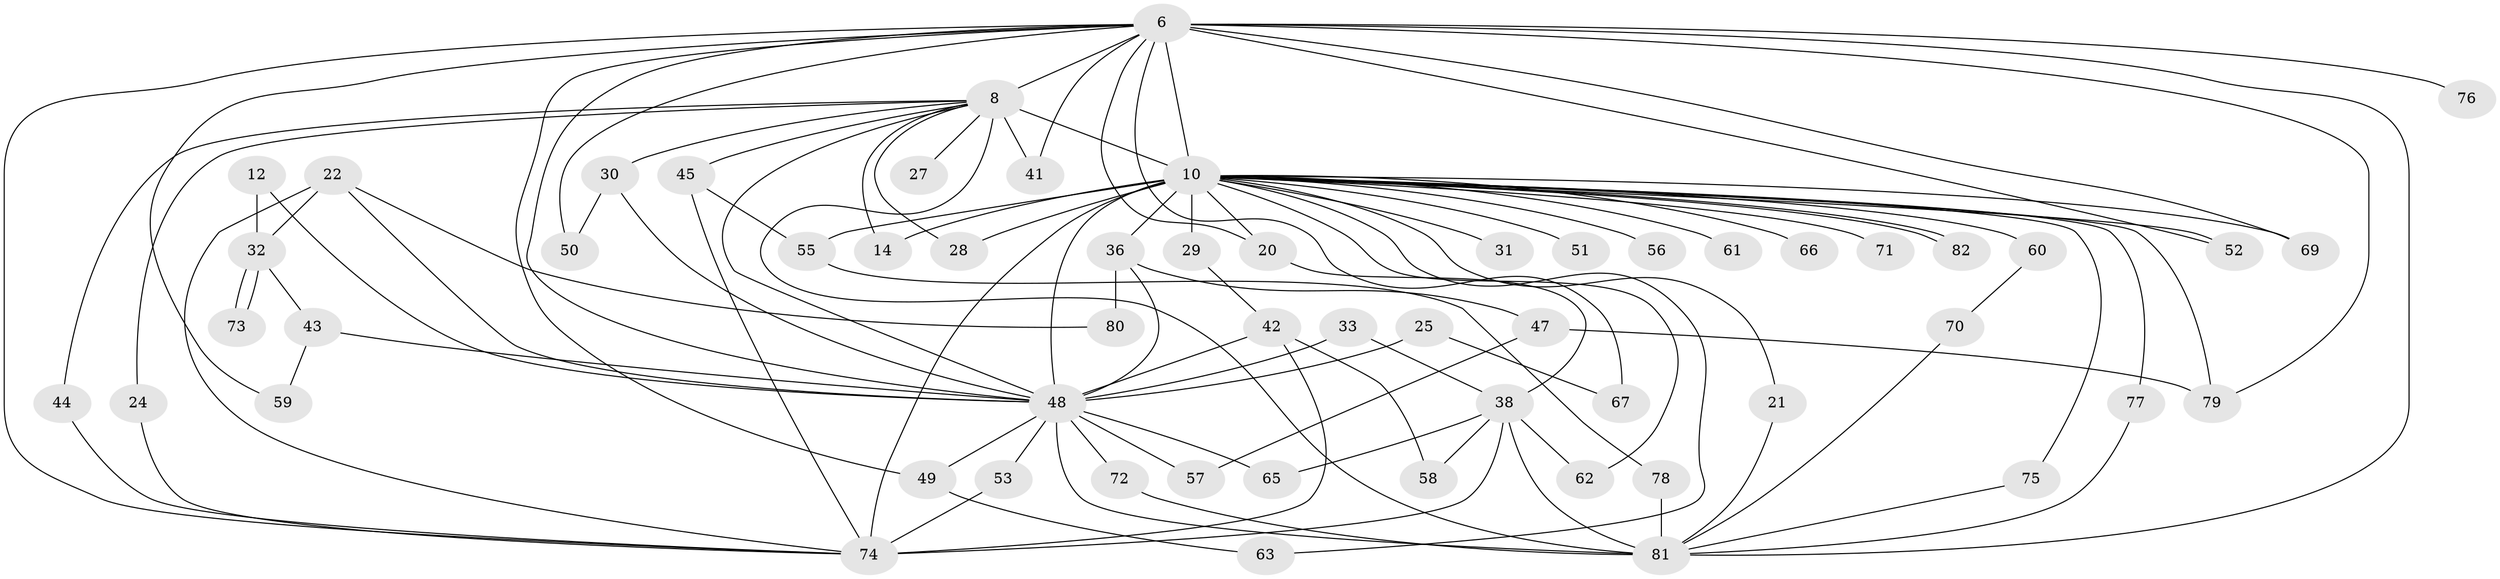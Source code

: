 // original degree distribution, {18: 0.036585365853658534, 14: 0.024390243902439025, 16: 0.024390243902439025, 19: 0.012195121951219513, 21: 0.012195121951219513, 23: 0.012195121951219513, 8: 0.012195121951219513, 3: 0.1951219512195122, 2: 0.5365853658536586, 6: 0.036585365853658534, 4: 0.036585365853658534, 5: 0.04878048780487805, 7: 0.012195121951219513}
// Generated by graph-tools (version 1.1) at 2025/48/03/04/25 21:48:55]
// undirected, 57 vertices, 103 edges
graph export_dot {
graph [start="1"]
  node [color=gray90,style=filled];
  6 [super="+5"];
  8 [super="+3"];
  10 [super="+9+4"];
  12;
  14;
  20;
  21;
  22;
  24;
  25;
  27;
  28;
  29 [super="+17"];
  30;
  31;
  32;
  33;
  36 [super="+34"];
  38 [super="+23"];
  41;
  42 [super="+18"];
  43;
  44;
  45;
  47;
  48 [super="+7"];
  49;
  50;
  51;
  52;
  53;
  55;
  56;
  57;
  58;
  59;
  60 [super="+26"];
  61 [super="+46"];
  62;
  63;
  65;
  66;
  67;
  69 [super="+40"];
  70;
  71;
  72 [super="+35"];
  73;
  74 [super="+68+54+13"];
  75;
  76;
  77;
  78;
  79 [super="+37"];
  80;
  81 [super="+19+15"];
  82;
  6 -- 8 [weight=4];
  6 -- 10 [weight=8];
  6 -- 41;
  6 -- 50;
  6 -- 59;
  6 -- 69 [weight=2];
  6 -- 76 [weight=2];
  6 -- 67;
  6 -- 49;
  6 -- 20;
  6 -- 52;
  6 -- 79;
  6 -- 48 [weight=4];
  6 -- 81;
  6 -- 74;
  8 -- 10 [weight=8];
  8 -- 24;
  8 -- 28;
  8 -- 30;
  8 -- 41;
  8 -- 44;
  8 -- 45;
  8 -- 14;
  8 -- 27;
  8 -- 48 [weight=4];
  8 -- 81;
  10 -- 31 [weight=2];
  10 -- 48 [weight=9];
  10 -- 56 [weight=2];
  10 -- 71 [weight=2];
  10 -- 75;
  10 -- 82;
  10 -- 82;
  10 -- 60 [weight=3];
  10 -- 66 [weight=2];
  10 -- 69;
  10 -- 74 [weight=7];
  10 -- 77;
  10 -- 79 [weight=2];
  10 -- 21;
  10 -- 29 [weight=3];
  10 -- 52;
  10 -- 55;
  10 -- 61 [weight=3];
  10 -- 14;
  10 -- 20;
  10 -- 28;
  10 -- 36 [weight=2];
  10 -- 51 [weight=2];
  10 -- 62;
  10 -- 63;
  12 -- 32;
  12 -- 48 [weight=2];
  20 -- 38;
  21 -- 81;
  22 -- 32;
  22 -- 80;
  22 -- 48;
  22 -- 74;
  24 -- 74;
  25 -- 67;
  25 -- 48 [weight=2];
  29 -- 42;
  30 -- 50;
  30 -- 48;
  32 -- 43;
  32 -- 73;
  32 -- 73;
  33 -- 48;
  33 -- 38;
  36 -- 80;
  36 -- 47;
  36 -- 48;
  38 -- 65;
  38 -- 81;
  38 -- 58;
  38 -- 62;
  38 -- 74;
  42 -- 74 [weight=2];
  42 -- 48;
  42 -- 58;
  43 -- 59;
  43 -- 48;
  44 -- 74;
  45 -- 55;
  45 -- 74;
  47 -- 57;
  47 -- 79;
  48 -- 65;
  48 -- 72 [weight=2];
  48 -- 49;
  48 -- 53;
  48 -- 57;
  48 -- 81 [weight=2];
  49 -- 63;
  53 -- 74;
  55 -- 78;
  60 -- 70;
  70 -- 81;
  72 -- 81;
  75 -- 81;
  77 -- 81;
  78 -- 81;
}

